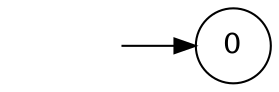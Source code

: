 digraph G {
    rankdir=LR;
    node [shape=circle];
    start [shape=none, label=""];
    start -> "0";
}
